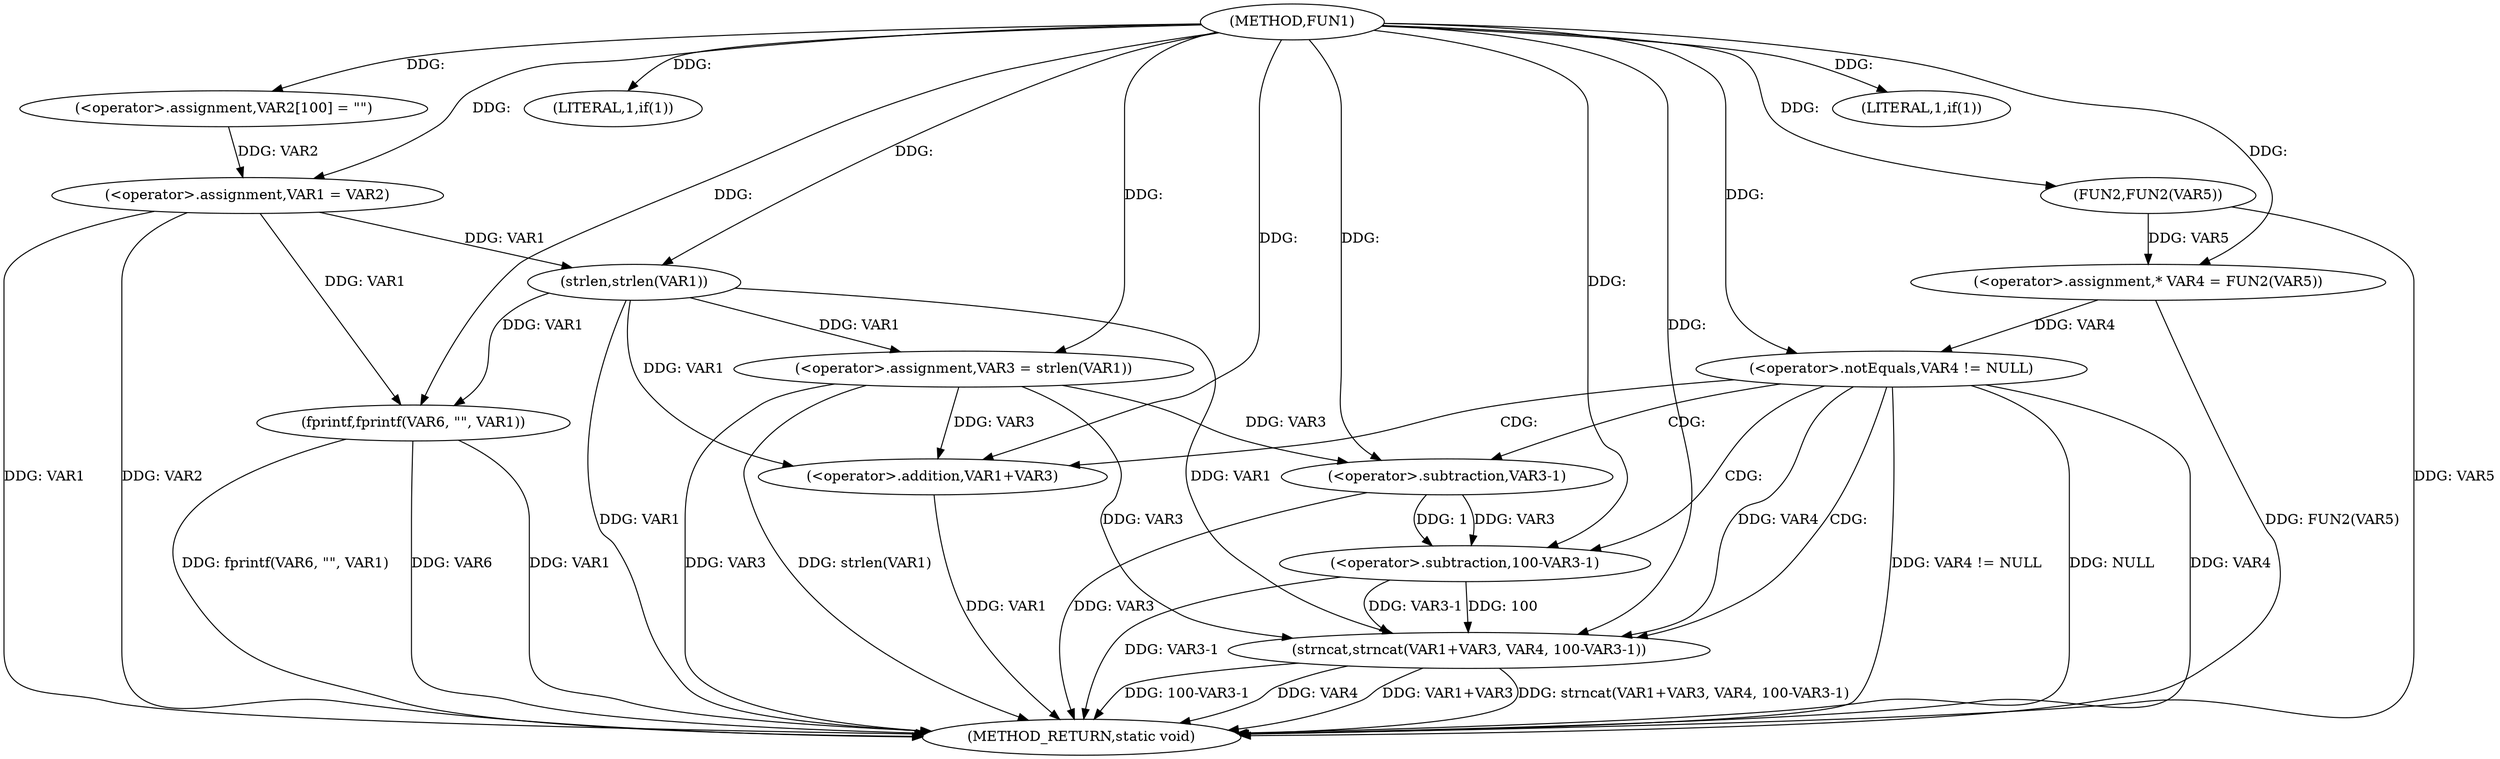 digraph FUN1 {  
"1000100" [label = "(METHOD,FUN1)" ]
"1000146" [label = "(METHOD_RETURN,static void)" ]
"1000104" [label = "(<operator>.assignment,VAR2[100] = \"\")" ]
"1000107" [label = "(<operator>.assignment,VAR1 = VAR2)" ]
"1000111" [label = "(LITERAL,1,if(1))" ]
"1000115" [label = "(<operator>.assignment,VAR3 = strlen(VAR1))" ]
"1000117" [label = "(strlen,strlen(VAR1))" ]
"1000120" [label = "(<operator>.assignment,* VAR4 = FUN2(VAR5))" ]
"1000122" [label = "(FUN2,FUN2(VAR5))" ]
"1000125" [label = "(<operator>.notEquals,VAR4 != NULL)" ]
"1000129" [label = "(strncat,strncat(VAR1+VAR3, VAR4, 100-VAR3-1))" ]
"1000130" [label = "(<operator>.addition,VAR1+VAR3)" ]
"1000134" [label = "(<operator>.subtraction,100-VAR3-1)" ]
"1000136" [label = "(<operator>.subtraction,VAR3-1)" ]
"1000140" [label = "(LITERAL,1,if(1))" ]
"1000142" [label = "(fprintf,fprintf(VAR6, \"\", VAR1))" ]
  "1000115" -> "1000146"  [ label = "DDG: strlen(VAR1)"] 
  "1000142" -> "1000146"  [ label = "DDG: fprintf(VAR6, \"\", VAR1)"] 
  "1000125" -> "1000146"  [ label = "DDG: VAR4 != NULL"] 
  "1000107" -> "1000146"  [ label = "DDG: VAR1"] 
  "1000122" -> "1000146"  [ label = "DDG: VAR5"] 
  "1000125" -> "1000146"  [ label = "DDG: NULL"] 
  "1000117" -> "1000146"  [ label = "DDG: VAR1"] 
  "1000129" -> "1000146"  [ label = "DDG: VAR4"] 
  "1000115" -> "1000146"  [ label = "DDG: VAR3"] 
  "1000130" -> "1000146"  [ label = "DDG: VAR1"] 
  "1000129" -> "1000146"  [ label = "DDG: VAR1+VAR3"] 
  "1000125" -> "1000146"  [ label = "DDG: VAR4"] 
  "1000129" -> "1000146"  [ label = "DDG: strncat(VAR1+VAR3, VAR4, 100-VAR3-1)"] 
  "1000129" -> "1000146"  [ label = "DDG: 100-VAR3-1"] 
  "1000142" -> "1000146"  [ label = "DDG: VAR6"] 
  "1000134" -> "1000146"  [ label = "DDG: VAR3-1"] 
  "1000120" -> "1000146"  [ label = "DDG: FUN2(VAR5)"] 
  "1000142" -> "1000146"  [ label = "DDG: VAR1"] 
  "1000136" -> "1000146"  [ label = "DDG: VAR3"] 
  "1000107" -> "1000146"  [ label = "DDG: VAR2"] 
  "1000100" -> "1000104"  [ label = "DDG: "] 
  "1000104" -> "1000107"  [ label = "DDG: VAR2"] 
  "1000100" -> "1000107"  [ label = "DDG: "] 
  "1000100" -> "1000111"  [ label = "DDG: "] 
  "1000117" -> "1000115"  [ label = "DDG: VAR1"] 
  "1000100" -> "1000115"  [ label = "DDG: "] 
  "1000107" -> "1000117"  [ label = "DDG: VAR1"] 
  "1000100" -> "1000117"  [ label = "DDG: "] 
  "1000122" -> "1000120"  [ label = "DDG: VAR5"] 
  "1000100" -> "1000120"  [ label = "DDG: "] 
  "1000100" -> "1000122"  [ label = "DDG: "] 
  "1000120" -> "1000125"  [ label = "DDG: VAR4"] 
  "1000100" -> "1000125"  [ label = "DDG: "] 
  "1000117" -> "1000129"  [ label = "DDG: VAR1"] 
  "1000100" -> "1000129"  [ label = "DDG: "] 
  "1000115" -> "1000129"  [ label = "DDG: VAR3"] 
  "1000117" -> "1000130"  [ label = "DDG: VAR1"] 
  "1000100" -> "1000130"  [ label = "DDG: "] 
  "1000115" -> "1000130"  [ label = "DDG: VAR3"] 
  "1000125" -> "1000129"  [ label = "DDG: VAR4"] 
  "1000134" -> "1000129"  [ label = "DDG: 100"] 
  "1000134" -> "1000129"  [ label = "DDG: VAR3-1"] 
  "1000100" -> "1000134"  [ label = "DDG: "] 
  "1000136" -> "1000134"  [ label = "DDG: VAR3"] 
  "1000136" -> "1000134"  [ label = "DDG: 1"] 
  "1000100" -> "1000136"  [ label = "DDG: "] 
  "1000115" -> "1000136"  [ label = "DDG: VAR3"] 
  "1000100" -> "1000140"  [ label = "DDG: "] 
  "1000100" -> "1000142"  [ label = "DDG: "] 
  "1000107" -> "1000142"  [ label = "DDG: VAR1"] 
  "1000117" -> "1000142"  [ label = "DDG: VAR1"] 
  "1000125" -> "1000129"  [ label = "CDG: "] 
  "1000125" -> "1000130"  [ label = "CDG: "] 
  "1000125" -> "1000136"  [ label = "CDG: "] 
  "1000125" -> "1000134"  [ label = "CDG: "] 
}
